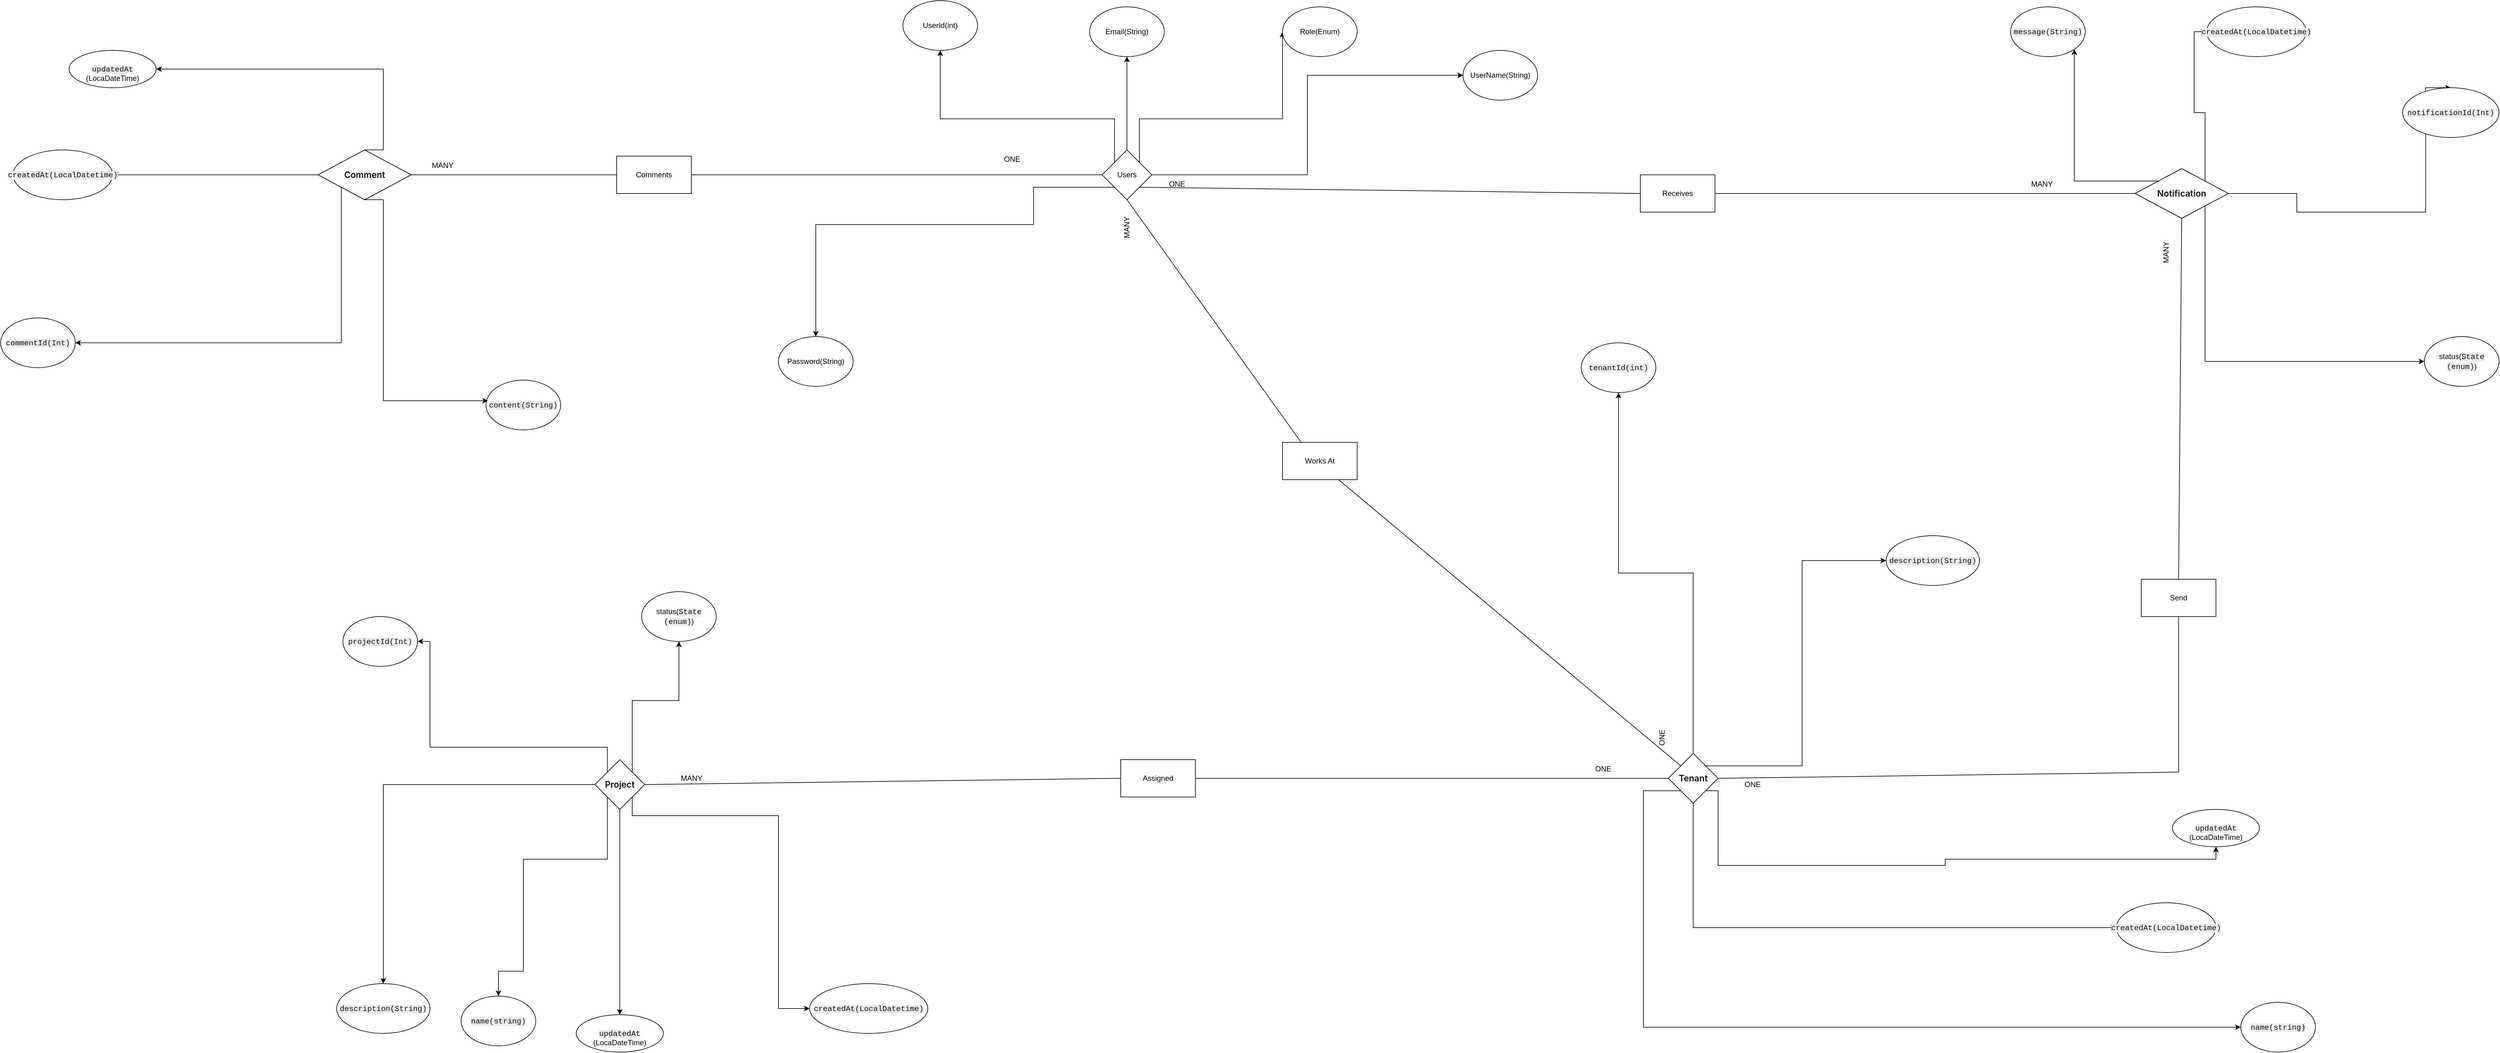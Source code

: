 <mxfile version="24.8.3">
  <diagram name="Page-1" id="Y54eElrCPgQWEGQvDmUl">
    <mxGraphModel dx="7300" dy="3230" grid="1" gridSize="10" guides="1" tooltips="1" connect="1" arrows="1" fold="1" page="1" pageScale="1" pageWidth="850" pageHeight="1100" math="0" shadow="0">
      <root>
        <mxCell id="0" />
        <mxCell id="1" parent="0" />
        <mxCell id="47emfWNJjAUyKKDuT6b--5" value="UserId(int)" style="ellipse;whiteSpace=wrap;html=1;" parent="1" vertex="1">
          <mxGeometry x="30" y="-110" width="120" height="80" as="geometry" />
        </mxCell>
        <mxCell id="47emfWNJjAUyKKDuT6b--7" value="UserName(String)" style="ellipse;whiteSpace=wrap;html=1;" parent="1" vertex="1">
          <mxGeometry x="930" y="-30" width="120" height="80" as="geometry" />
        </mxCell>
        <mxCell id="47emfWNJjAUyKKDuT6b--8" value="Email(String)" style="ellipse;whiteSpace=wrap;html=1;" parent="1" vertex="1">
          <mxGeometry x="330" y="-100" width="120" height="80" as="geometry" />
        </mxCell>
        <mxCell id="47emfWNJjAUyKKDuT6b--15" style="edgeStyle=orthogonalEdgeStyle;rounded=0;orthogonalLoop=1;jettySize=auto;html=1;exitX=0.5;exitY=0;exitDx=0;exitDy=0;" parent="1" source="47emfWNJjAUyKKDuT6b--12" target="47emfWNJjAUyKKDuT6b--13" edge="1">
          <mxGeometry relative="1" as="geometry">
            <mxPoint x="1350" y="780" as="sourcePoint" />
          </mxGeometry>
        </mxCell>
        <mxCell id="47emfWNJjAUyKKDuT6b--18" style="edgeStyle=orthogonalEdgeStyle;rounded=0;orthogonalLoop=1;jettySize=auto;html=1;exitX=1;exitY=0;exitDx=0;exitDy=0;entryX=0;entryY=0.5;entryDx=0;entryDy=0;" parent="1" source="47emfWNJjAUyKKDuT6b--12" target="47emfWNJjAUyKKDuT6b--17" edge="1">
          <mxGeometry relative="1" as="geometry" />
        </mxCell>
        <mxCell id="47emfWNJjAUyKKDuT6b--128" style="edgeStyle=orthogonalEdgeStyle;rounded=0;orthogonalLoop=1;jettySize=auto;html=1;exitX=0;exitY=1;exitDx=0;exitDy=0;entryX=0;entryY=0.5;entryDx=0;entryDy=0;" parent="1" source="47emfWNJjAUyKKDuT6b--12" target="47emfWNJjAUyKKDuT6b--14" edge="1">
          <mxGeometry relative="1" as="geometry">
            <Array as="points">
              <mxPoint x="1220" y="1160" />
              <mxPoint x="1220" y="1540" />
              <mxPoint x="2160" y="1540" />
            </Array>
          </mxGeometry>
        </mxCell>
        <mxCell id="47emfWNJjAUyKKDuT6b--129" style="edgeStyle=orthogonalEdgeStyle;rounded=0;orthogonalLoop=1;jettySize=auto;html=1;exitX=0.5;exitY=1;exitDx=0;exitDy=0;entryX=0;entryY=0.5;entryDx=0;entryDy=0;" parent="1" source="47emfWNJjAUyKKDuT6b--12" target="47emfWNJjAUyKKDuT6b--21" edge="1">
          <mxGeometry relative="1" as="geometry" />
        </mxCell>
        <mxCell id="47emfWNJjAUyKKDuT6b--130" style="edgeStyle=orthogonalEdgeStyle;rounded=0;orthogonalLoop=1;jettySize=auto;html=1;exitX=1;exitY=1;exitDx=0;exitDy=0;entryX=0.5;entryY=1;entryDx=0;entryDy=0;" parent="1" source="47emfWNJjAUyKKDuT6b--12" target="47emfWNJjAUyKKDuT6b--25" edge="1">
          <mxGeometry relative="1" as="geometry">
            <Array as="points">
              <mxPoint x="1340" y="1160" />
              <mxPoint x="1340" y="1280" />
              <mxPoint x="1705" y="1280" />
              <mxPoint x="1705" y="1270" />
              <mxPoint x="2140" y="1270" />
            </Array>
          </mxGeometry>
        </mxCell>
        <mxCell id="47emfWNJjAUyKKDuT6b--12" value="&lt;span style=&quot;border: 0px solid rgb(227, 227, 227); box-sizing: border-box; --tw-border-spacing-x: 0; --tw-border-spacing-y: 0; --tw-translate-x: 0; --tw-translate-y: 0; --tw-rotate: 0; --tw-skew-x: 0; --tw-skew-y: 0; --tw-scale-x: 1; --tw-scale-y: 1; --tw-pan-x: ; --tw-pan-y: ; --tw-pinch-zoom: ; --tw-scroll-snap-strictness: proximity; --tw-gradient-from-position: ; --tw-gradient-via-position: ; --tw-gradient-to-position: ; --tw-ordinal: ; --tw-slashed-zero: ; --tw-numeric-figure: ; --tw-numeric-spacing: ; --tw-numeric-fraction: ; --tw-ring-inset: ; --tw-ring-offset-width: 0px; --tw-ring-offset-color: #fff; --tw-ring-color: rgba(69,89,164,.5); --tw-ring-offset-shadow: 0 0 #0000; --tw-ring-shadow: 0 0 #0000; --tw-shadow: 0 0 #0000; --tw-shadow-colored: 0 0 #0000; --tw-blur: ; --tw-brightness: ; --tw-contrast: ; --tw-grayscale: ; --tw-hue-rotate: ; --tw-invert: ; --tw-saturate: ; --tw-sepia: ; --tw-drop-shadow: ; --tw-backdrop-blur: ; --tw-backdrop-brightness: ; --tw-backdrop-contrast: ; --tw-backdrop-grayscale: ; --tw-backdrop-hue-rotate: ; --tw-backdrop-invert: ; --tw-backdrop-opacity: ; --tw-backdrop-saturate: ; --tw-backdrop-sepia: ; --tw-contain-size: ; --tw-contain-layout: ; --tw-contain-paint: ; --tw-contain-style: ; scrollbar-color: var(--gray-200) transparent; font-weight: 600; color: rgb(13, 13, 13); font-family: ui-sans-serif, -apple-system, system-ui, &amp;quot;Segoe UI&amp;quot;, Helvetica, &amp;quot;Apple Color Emoji&amp;quot;, Arial, sans-serif, &amp;quot;Segoe UI Emoji&amp;quot;, &amp;quot;Segoe UI Symbol&amp;quot;; font-size: 14px; text-align: left; background-color: rgb(255, 255, 255);&quot;&gt;Tenant&lt;/span&gt;" style="rhombus;whiteSpace=wrap;html=1;" parent="1" vertex="1">
          <mxGeometry x="1260" y="1100" width="80" height="80" as="geometry" />
        </mxCell>
        <mxCell id="47emfWNJjAUyKKDuT6b--13" value="&lt;span style=&quot;color: rgb(13, 13, 13); font-family: ui-monospace, SFMono-Regular, &amp;quot;SF Mono&amp;quot;, Menlo, Consolas, &amp;quot;Liberation Mono&amp;quot;, monospace; font-size: 12.25px; text-align: left; background-color: rgb(236, 236, 236);&quot;&gt;tenantId(int)&lt;/span&gt;" style="ellipse;whiteSpace=wrap;html=1;" parent="1" vertex="1">
          <mxGeometry x="1120" y="440" width="120" height="80" as="geometry" />
        </mxCell>
        <mxCell id="47emfWNJjAUyKKDuT6b--14" value="&lt;span style=&quot;color: rgb(13, 13, 13); font-family: ui-monospace, SFMono-Regular, &amp;quot;SF Mono&amp;quot;, Menlo, Consolas, &amp;quot;Liberation Mono&amp;quot;, monospace; font-size: 12.25px; text-align: left; background-color: rgb(236, 236, 236);&quot;&gt;name(string)&lt;/span&gt;" style="ellipse;whiteSpace=wrap;html=1;" parent="1" vertex="1">
          <mxGeometry x="2180" y="1500" width="120" height="80" as="geometry" />
        </mxCell>
        <mxCell id="47emfWNJjAUyKKDuT6b--17" value="&lt;span style=&quot;color: rgb(13, 13, 13); font-family: ui-monospace, SFMono-Regular, &amp;quot;SF Mono&amp;quot;, Menlo, Consolas, &amp;quot;Liberation Mono&amp;quot;, monospace; font-size: 12.25px; text-align: left; background-color: rgb(236, 236, 236);&quot;&gt;description(String)&lt;/span&gt;" style="ellipse;whiteSpace=wrap;html=1;" parent="1" vertex="1">
          <mxGeometry x="1610" y="750" width="150" height="80" as="geometry" />
        </mxCell>
        <mxCell id="47emfWNJjAUyKKDuT6b--21" value="&lt;span style=&quot;color: rgb(13, 13, 13); font-family: ui-monospace, SFMono-Regular, &amp;quot;SF Mono&amp;quot;, Menlo, Consolas, &amp;quot;Liberation Mono&amp;quot;, monospace; font-size: 12.25px; text-align: left; background-color: rgb(236, 236, 236);&quot;&gt;createdAt(LocalDatetime)&lt;/span&gt;" style="ellipse;whiteSpace=wrap;html=1;" parent="1" vertex="1">
          <mxGeometry x="1980" y="1340" width="160" height="80" as="geometry" />
        </mxCell>
        <mxCell id="47emfWNJjAUyKKDuT6b--25" value="&lt;br&gt;&lt;span style=&quot;color: rgb(13, 13, 13); font-family: ui-monospace, SFMono-Regular, &amp;quot;SF Mono&amp;quot;, Menlo, Consolas, &amp;quot;Liberation Mono&amp;quot;, monospace; font-size: 12.25px; font-style: normal; font-variant-ligatures: normal; font-variant-caps: normal; font-weight: 500; letter-spacing: normal; orphans: 2; text-align: left; text-indent: 0px; text-transform: none; widows: 2; word-spacing: 0px; -webkit-text-stroke-width: 0px; white-space: normal; background-color: rgb(236, 236, 236); text-decoration-thickness: initial; text-decoration-style: initial; text-decoration-color: initial; display: inline !important; float: none;&quot;&gt;updatedAt&lt;/span&gt;&lt;br&gt;(LocaDateTime)" style="ellipse;whiteSpace=wrap;html=1;" parent="1" vertex="1">
          <mxGeometry x="2070" y="1190" width="140" height="60" as="geometry" />
        </mxCell>
        <mxCell id="47emfWNJjAUyKKDuT6b--43" style="edgeStyle=orthogonalEdgeStyle;rounded=0;orthogonalLoop=1;jettySize=auto;html=1;exitX=1;exitY=1;exitDx=0;exitDy=0;entryX=0;entryY=0.5;entryDx=0;entryDy=0;" parent="1" source="47emfWNJjAUyKKDuT6b--34" target="47emfWNJjAUyKKDuT6b--56" edge="1">
          <mxGeometry relative="1" as="geometry">
            <mxPoint x="560" y="1310" as="targetPoint" />
            <Array as="points">
              <mxPoint x="-405" y="1200" />
              <mxPoint x="-170" y="1200" />
              <mxPoint x="-170" y="1510" />
            </Array>
          </mxGeometry>
        </mxCell>
        <mxCell id="47emfWNJjAUyKKDuT6b--45" style="edgeStyle=orthogonalEdgeStyle;rounded=0;orthogonalLoop=1;jettySize=auto;html=1;exitX=1;exitY=0;exitDx=0;exitDy=0;" parent="1" source="47emfWNJjAUyKKDuT6b--34" target="47emfWNJjAUyKKDuT6b--41" edge="1">
          <mxGeometry relative="1" as="geometry" />
        </mxCell>
        <mxCell id="47emfWNJjAUyKKDuT6b--46" style="edgeStyle=orthogonalEdgeStyle;rounded=0;orthogonalLoop=1;jettySize=auto;html=1;exitX=0;exitY=1;exitDx=0;exitDy=0;entryX=0.5;entryY=0;entryDx=0;entryDy=0;" parent="1" source="47emfWNJjAUyKKDuT6b--34" target="47emfWNJjAUyKKDuT6b--53" edge="1">
          <mxGeometry relative="1" as="geometry">
            <mxPoint x="120.0" y="1150.0" as="targetPoint" />
            <Array as="points">
              <mxPoint x="-445" y="1270" />
              <mxPoint x="-580" y="1270" />
              <mxPoint x="-580" y="1450" />
            </Array>
          </mxGeometry>
        </mxCell>
        <mxCell id="47emfWNJjAUyKKDuT6b--48" style="edgeStyle=orthogonalEdgeStyle;rounded=0;orthogonalLoop=1;jettySize=auto;html=1;exitX=0;exitY=0;exitDx=0;exitDy=0;" parent="1" source="47emfWNJjAUyKKDuT6b--34" target="47emfWNJjAUyKKDuT6b--40" edge="1">
          <mxGeometry relative="1" as="geometry">
            <Array as="points">
              <mxPoint x="-445" y="1090" />
              <mxPoint x="-730" y="1090" />
              <mxPoint x="-730" y="920" />
            </Array>
          </mxGeometry>
        </mxCell>
        <mxCell id="47emfWNJjAUyKKDuT6b--125" style="edgeStyle=orthogonalEdgeStyle;rounded=0;orthogonalLoop=1;jettySize=auto;html=1;exitX=0;exitY=0.5;exitDx=0;exitDy=0;entryX=0.5;entryY=0;entryDx=0;entryDy=0;" parent="1" source="47emfWNJjAUyKKDuT6b--34" target="47emfWNJjAUyKKDuT6b--58" edge="1">
          <mxGeometry relative="1" as="geometry" />
        </mxCell>
        <mxCell id="47emfWNJjAUyKKDuT6b--34" value="&lt;span style=&quot;border: 0px solid rgb(227, 227, 227); box-sizing: border-box; --tw-border-spacing-x: 0; --tw-border-spacing-y: 0; --tw-translate-x: 0; --tw-translate-y: 0; --tw-rotate: 0; --tw-skew-x: 0; --tw-skew-y: 0; --tw-scale-x: 1; --tw-scale-y: 1; --tw-pan-x: ; --tw-pan-y: ; --tw-pinch-zoom: ; --tw-scroll-snap-strictness: proximity; --tw-gradient-from-position: ; --tw-gradient-via-position: ; --tw-gradient-to-position: ; --tw-ordinal: ; --tw-slashed-zero: ; --tw-numeric-figure: ; --tw-numeric-spacing: ; --tw-numeric-fraction: ; --tw-ring-inset: ; --tw-ring-offset-width: 0px; --tw-ring-offset-color: #fff; --tw-ring-color: rgba(69,89,164,.5); --tw-ring-offset-shadow: 0 0 #0000; --tw-ring-shadow: 0 0 #0000; --tw-shadow: 0 0 #0000; --tw-shadow-colored: 0 0 #0000; --tw-blur: ; --tw-brightness: ; --tw-contrast: ; --tw-grayscale: ; --tw-hue-rotate: ; --tw-invert: ; --tw-saturate: ; --tw-sepia: ; --tw-drop-shadow: ; --tw-backdrop-blur: ; --tw-backdrop-brightness: ; --tw-backdrop-contrast: ; --tw-backdrop-grayscale: ; --tw-backdrop-hue-rotate: ; --tw-backdrop-invert: ; --tw-backdrop-opacity: ; --tw-backdrop-saturate: ; --tw-backdrop-sepia: ; --tw-contain-size: ; --tw-contain-layout: ; --tw-contain-paint: ; --tw-contain-style: ; scrollbar-color: var(--main-surface-tertiary) transparent; font-weight: 600; color: rgb(13, 13, 13); font-family: ui-sans-serif, -apple-system, system-ui, &amp;quot;Segoe UI&amp;quot;, Helvetica, &amp;quot;Apple Color Emoji&amp;quot;, Arial, sans-serif, &amp;quot;Segoe UI Emoji&amp;quot;, &amp;quot;Segoe UI Symbol&amp;quot;; font-size: 14px; text-align: left; background-color: rgb(255, 255, 255);&quot;&gt;Project&lt;/span&gt;" style="rhombus;whiteSpace=wrap;html=1;" parent="1" vertex="1">
          <mxGeometry x="-465" y="1110" width="80" height="80" as="geometry" />
        </mxCell>
        <mxCell id="47emfWNJjAUyKKDuT6b--40" value="&lt;span style=&quot;color: rgb(13, 13, 13); font-family: ui-monospace, SFMono-Regular, &amp;quot;SF Mono&amp;quot;, Menlo, Consolas, &amp;quot;Liberation Mono&amp;quot;, monospace; font-size: 12.25px; text-align: left; background-color: rgb(236, 236, 236);&quot;&gt;projectId(Int)&lt;/span&gt;" style="ellipse;whiteSpace=wrap;html=1;" parent="1" vertex="1">
          <mxGeometry x="-870" y="880" width="120" height="80" as="geometry" />
        </mxCell>
        <mxCell id="47emfWNJjAUyKKDuT6b--42" style="edgeStyle=orthogonalEdgeStyle;rounded=0;orthogonalLoop=1;jettySize=auto;html=1;exitX=0.5;exitY=1;exitDx=0;exitDy=0;entryX=0.5;entryY=0;entryDx=0;entryDy=0;" parent="1" source="47emfWNJjAUyKKDuT6b--34" target="47emfWNJjAUyKKDuT6b--55" edge="1">
          <mxGeometry relative="1" as="geometry">
            <mxPoint x="301.2" y="1259.12" as="targetPoint" />
          </mxGeometry>
        </mxCell>
        <mxCell id="47emfWNJjAUyKKDuT6b--41" value="status(&lt;span style=&quot;color: rgb(13, 13, 13); font-family: ui-monospace, SFMono-Regular, &amp;quot;SF Mono&amp;quot;, Menlo, Consolas, &amp;quot;Liberation Mono&amp;quot;, monospace; font-size: 12.25px; text-align: left; background-color: rgb(236, 236, 236);&quot;&gt;State (enum)&lt;/span&gt;)" style="ellipse;whiteSpace=wrap;html=1;" parent="1" vertex="1">
          <mxGeometry x="-390" y="840" width="120" height="80" as="geometry" />
        </mxCell>
        <mxCell id="47emfWNJjAUyKKDuT6b--53" value="&lt;span style=&quot;color: rgb(13, 13, 13); font-family: ui-monospace, SFMono-Regular, &amp;quot;SF Mono&amp;quot;, Menlo, Consolas, &amp;quot;Liberation Mono&amp;quot;, monospace; font-size: 12.25px; text-align: left; background-color: rgb(236, 236, 236);&quot;&gt;name(string)&lt;/span&gt;" style="ellipse;whiteSpace=wrap;html=1;" parent="1" vertex="1">
          <mxGeometry x="-680" y="1490" width="120" height="80" as="geometry" />
        </mxCell>
        <mxCell id="47emfWNJjAUyKKDuT6b--55" value="&lt;br&gt;&lt;span style=&quot;color: rgb(13, 13, 13); font-family: ui-monospace, SFMono-Regular, &amp;quot;SF Mono&amp;quot;, Menlo, Consolas, &amp;quot;Liberation Mono&amp;quot;, monospace; font-size: 12.25px; font-style: normal; font-variant-ligatures: normal; font-variant-caps: normal; font-weight: 500; letter-spacing: normal; orphans: 2; text-align: left; text-indent: 0px; text-transform: none; widows: 2; word-spacing: 0px; -webkit-text-stroke-width: 0px; white-space: normal; background-color: rgb(236, 236, 236); text-decoration-thickness: initial; text-decoration-style: initial; text-decoration-color: initial; display: inline !important; float: none;&quot;&gt;updatedAt&lt;/span&gt;&lt;br&gt;(LocaDateTime)" style="ellipse;whiteSpace=wrap;html=1;" parent="1" vertex="1">
          <mxGeometry x="-495" y="1520" width="140" height="60" as="geometry" />
        </mxCell>
        <mxCell id="47emfWNJjAUyKKDuT6b--56" value="&lt;span style=&quot;color: rgb(13, 13, 13); font-family: ui-monospace, SFMono-Regular, &amp;quot;SF Mono&amp;quot;, Menlo, Consolas, &amp;quot;Liberation Mono&amp;quot;, monospace; font-size: 12.25px; text-align: left; background-color: rgb(236, 236, 236);&quot;&gt;createdAt(LocalDatetime)&lt;/span&gt;" style="ellipse;whiteSpace=wrap;html=1;" parent="1" vertex="1">
          <mxGeometry x="-120" y="1470" width="190" height="80" as="geometry" />
        </mxCell>
        <mxCell id="47emfWNJjAUyKKDuT6b--58" value="&lt;span style=&quot;color: rgb(13, 13, 13); font-family: ui-monospace, SFMono-Regular, &amp;quot;SF Mono&amp;quot;, Menlo, Consolas, &amp;quot;Liberation Mono&amp;quot;, monospace; font-size: 12.25px; text-align: left; background-color: rgb(236, 236, 236);&quot;&gt;description(String)&lt;/span&gt;" style="ellipse;whiteSpace=wrap;html=1;" parent="1" vertex="1">
          <mxGeometry x="-880" y="1470" width="150" height="80" as="geometry" />
        </mxCell>
        <mxCell id="47emfWNJjAUyKKDuT6b--64" style="edgeStyle=orthogonalEdgeStyle;rounded=0;orthogonalLoop=1;jettySize=auto;html=1;exitX=1;exitY=0.5;exitDx=0;exitDy=0;entryX=0.5;entryY=0;entryDx=0;entryDy=0;" parent="1" source="47emfWNJjAUyKKDuT6b--60" target="47emfWNJjAUyKKDuT6b--61" edge="1">
          <mxGeometry relative="1" as="geometry">
            <Array as="points">
              <mxPoint x="2270" y="200" />
              <mxPoint x="2270" y="230" />
              <mxPoint x="2477" y="230" />
              <mxPoint x="2477" y="30" />
            </Array>
          </mxGeometry>
        </mxCell>
        <mxCell id="47emfWNJjAUyKKDuT6b--121" style="edgeStyle=orthogonalEdgeStyle;rounded=0;orthogonalLoop=1;jettySize=auto;html=1;exitX=1;exitY=0;exitDx=0;exitDy=0;entryX=0;entryY=0.5;entryDx=0;entryDy=0;" parent="1" source="47emfWNJjAUyKKDuT6b--60" target="47emfWNJjAUyKKDuT6b--65" edge="1">
          <mxGeometry relative="1" as="geometry" />
        </mxCell>
        <mxCell id="47emfWNJjAUyKKDuT6b--122" style="edgeStyle=orthogonalEdgeStyle;rounded=0;orthogonalLoop=1;jettySize=auto;html=1;exitX=1;exitY=1;exitDx=0;exitDy=0;entryX=0;entryY=0.5;entryDx=0;entryDy=0;" parent="1" source="47emfWNJjAUyKKDuT6b--60" target="47emfWNJjAUyKKDuT6b--67" edge="1">
          <mxGeometry relative="1" as="geometry">
            <Array as="points">
              <mxPoint x="2123" y="470" />
            </Array>
          </mxGeometry>
        </mxCell>
        <mxCell id="47emfWNJjAUyKKDuT6b--123" style="edgeStyle=orthogonalEdgeStyle;rounded=0;orthogonalLoop=1;jettySize=auto;html=1;exitX=0;exitY=0;exitDx=0;exitDy=0;entryX=1;entryY=1;entryDx=0;entryDy=0;" parent="1" source="47emfWNJjAUyKKDuT6b--60" target="47emfWNJjAUyKKDuT6b--69" edge="1">
          <mxGeometry relative="1" as="geometry" />
        </mxCell>
        <mxCell id="47emfWNJjAUyKKDuT6b--60" value="&lt;span style=&quot;border: 0px solid rgb(227, 227, 227); box-sizing: border-box; --tw-border-spacing-x: 0; --tw-border-spacing-y: 0; --tw-translate-x: 0; --tw-translate-y: 0; --tw-rotate: 0; --tw-skew-x: 0; --tw-skew-y: 0; --tw-scale-x: 1; --tw-scale-y: 1; --tw-pan-x: ; --tw-pan-y: ; --tw-pinch-zoom: ; --tw-scroll-snap-strictness: proximity; --tw-gradient-from-position: ; --tw-gradient-via-position: ; --tw-gradient-to-position: ; --tw-ordinal: ; --tw-slashed-zero: ; --tw-numeric-figure: ; --tw-numeric-spacing: ; --tw-numeric-fraction: ; --tw-ring-inset: ; --tw-ring-offset-width: 0px; --tw-ring-offset-color: #fff; --tw-ring-color: rgba(69,89,164,.5); --tw-ring-offset-shadow: 0 0 #0000; --tw-ring-shadow: 0 0 #0000; --tw-shadow: 0 0 #0000; --tw-shadow-colored: 0 0 #0000; --tw-blur: ; --tw-brightness: ; --tw-contrast: ; --tw-grayscale: ; --tw-hue-rotate: ; --tw-invert: ; --tw-saturate: ; --tw-sepia: ; --tw-drop-shadow: ; --tw-backdrop-blur: ; --tw-backdrop-brightness: ; --tw-backdrop-contrast: ; --tw-backdrop-grayscale: ; --tw-backdrop-hue-rotate: ; --tw-backdrop-invert: ; --tw-backdrop-opacity: ; --tw-backdrop-saturate: ; --tw-backdrop-sepia: ; --tw-contain-size: ; --tw-contain-layout: ; --tw-contain-paint: ; --tw-contain-style: ; scrollbar-color: var(--gray-200) transparent; font-weight: 600; color: rgb(13, 13, 13); font-family: ui-sans-serif, -apple-system, system-ui, &amp;quot;Segoe UI&amp;quot;, Helvetica, &amp;quot;Apple Color Emoji&amp;quot;, Arial, sans-serif, &amp;quot;Segoe UI Emoji&amp;quot;, &amp;quot;Segoe UI Symbol&amp;quot;; font-size: 14px; text-align: left; background-color: rgb(255, 255, 255);&quot;&gt;Notification&lt;/span&gt;" style="rhombus;whiteSpace=wrap;html=1;" parent="1" vertex="1">
          <mxGeometry x="2010" y="160" width="150" height="80" as="geometry" />
        </mxCell>
        <mxCell id="47emfWNJjAUyKKDuT6b--61" value="&lt;span style=&quot;color: rgb(13, 13, 13); font-family: ui-monospace, SFMono-Regular, &amp;quot;SF Mono&amp;quot;, Menlo, Consolas, &amp;quot;Liberation Mono&amp;quot;, monospace; font-size: 12.25px; text-align: left; background-color: rgb(236, 236, 236);&quot;&gt;notificationId(Int)&lt;/span&gt;" style="ellipse;whiteSpace=wrap;html=1;" parent="1" vertex="1">
          <mxGeometry x="2440" y="30" width="155" height="80" as="geometry" />
        </mxCell>
        <mxCell id="47emfWNJjAUyKKDuT6b--65" value="&lt;span style=&quot;color: rgb(13, 13, 13); font-family: ui-monospace, SFMono-Regular, &amp;quot;SF Mono&amp;quot;, Menlo, Consolas, &amp;quot;Liberation Mono&amp;quot;, monospace; font-size: 12.25px; text-align: left; background-color: rgb(236, 236, 236);&quot;&gt;createdAt(LocalDatetime)&lt;/span&gt;" style="ellipse;whiteSpace=wrap;html=1;" parent="1" vertex="1">
          <mxGeometry x="2125" y="-100" width="160" height="80" as="geometry" />
        </mxCell>
        <mxCell id="47emfWNJjAUyKKDuT6b--67" value="status(&lt;span style=&quot;color: rgb(13, 13, 13); font-family: ui-monospace, SFMono-Regular, &amp;quot;SF Mono&amp;quot;, Menlo, Consolas, &amp;quot;Liberation Mono&amp;quot;, monospace; font-size: 12.25px; text-align: left; background-color: rgb(236, 236, 236);&quot;&gt;State (enum)&lt;/span&gt;)" style="ellipse;whiteSpace=wrap;html=1;" parent="1" vertex="1">
          <mxGeometry x="2475" y="430" width="120" height="80" as="geometry" />
        </mxCell>
        <mxCell id="47emfWNJjAUyKKDuT6b--69" value="&lt;span style=&quot;color: rgb(13, 13, 13); font-family: ui-monospace, SFMono-Regular, &amp;quot;SF Mono&amp;quot;, Menlo, Consolas, &amp;quot;Liberation Mono&amp;quot;, monospace; font-size: 12.25px; text-align: left; background-color: rgb(236, 236, 236);&quot;&gt;message(String)&lt;/span&gt;" style="ellipse;whiteSpace=wrap;html=1;" parent="1" vertex="1">
          <mxGeometry x="1810" y="-100" width="120" height="80" as="geometry" />
        </mxCell>
        <mxCell id="47emfWNJjAUyKKDuT6b--82" style="edgeStyle=orthogonalEdgeStyle;rounded=0;orthogonalLoop=1;jettySize=auto;html=1;exitX=0.5;exitY=0;exitDx=0;exitDy=0;entryX=1;entryY=0.5;entryDx=0;entryDy=0;" parent="1" source="47emfWNJjAUyKKDuT6b--71" target="47emfWNJjAUyKKDuT6b--74" edge="1">
          <mxGeometry relative="1" as="geometry">
            <Array as="points">
              <mxPoint x="-805" />
            </Array>
          </mxGeometry>
        </mxCell>
        <mxCell id="47emfWNJjAUyKKDuT6b--117" style="edgeStyle=orthogonalEdgeStyle;rounded=0;orthogonalLoop=1;jettySize=auto;html=1;exitX=0;exitY=0.5;exitDx=0;exitDy=0;entryX=1;entryY=0.5;entryDx=0;entryDy=0;" parent="1" source="47emfWNJjAUyKKDuT6b--71" target="47emfWNJjAUyKKDuT6b--72" edge="1">
          <mxGeometry relative="1" as="geometry" />
        </mxCell>
        <mxCell id="47emfWNJjAUyKKDuT6b--133" style="edgeStyle=orthogonalEdgeStyle;rounded=0;orthogonalLoop=1;jettySize=auto;html=1;exitX=0;exitY=1;exitDx=0;exitDy=0;entryX=1;entryY=0.5;entryDx=0;entryDy=0;" parent="1" source="47emfWNJjAUyKKDuT6b--71" target="47emfWNJjAUyKKDuT6b--76" edge="1">
          <mxGeometry relative="1" as="geometry">
            <Array as="points">
              <mxPoint x="-872" y="440" />
            </Array>
          </mxGeometry>
        </mxCell>
        <mxCell id="47emfWNJjAUyKKDuT6b--71" value="&lt;span style=&quot;border: 0px solid rgb(227, 227, 227); box-sizing: border-box; --tw-border-spacing-x: 0; --tw-border-spacing-y: 0; --tw-translate-x: 0; --tw-translate-y: 0; --tw-rotate: 0; --tw-skew-x: 0; --tw-skew-y: 0; --tw-scale-x: 1; --tw-scale-y: 1; --tw-pan-x: ; --tw-pan-y: ; --tw-pinch-zoom: ; --tw-scroll-snap-strictness: proximity; --tw-gradient-from-position: ; --tw-gradient-via-position: ; --tw-gradient-to-position: ; --tw-ordinal: ; --tw-slashed-zero: ; --tw-numeric-figure: ; --tw-numeric-spacing: ; --tw-numeric-fraction: ; --tw-ring-inset: ; --tw-ring-offset-width: 0px; --tw-ring-offset-color: #fff; --tw-ring-color: rgba(69,89,164,.5); --tw-ring-offset-shadow: 0 0 #0000; --tw-ring-shadow: 0 0 #0000; --tw-shadow: 0 0 #0000; --tw-shadow-colored: 0 0 #0000; --tw-blur: ; --tw-brightness: ; --tw-contrast: ; --tw-grayscale: ; --tw-hue-rotate: ; --tw-invert: ; --tw-saturate: ; --tw-sepia: ; --tw-drop-shadow: ; --tw-backdrop-blur: ; --tw-backdrop-brightness: ; --tw-backdrop-contrast: ; --tw-backdrop-grayscale: ; --tw-backdrop-hue-rotate: ; --tw-backdrop-invert: ; --tw-backdrop-opacity: ; --tw-backdrop-saturate: ; --tw-backdrop-sepia: ; --tw-contain-size: ; --tw-contain-layout: ; --tw-contain-paint: ; --tw-contain-style: ; scrollbar-color: var(--gray-200) transparent; font-weight: 600; color: rgb(13, 13, 13); font-family: ui-sans-serif, -apple-system, system-ui, &amp;quot;Segoe UI&amp;quot;, Helvetica, &amp;quot;Apple Color Emoji&amp;quot;, Arial, sans-serif, &amp;quot;Segoe UI Emoji&amp;quot;, &amp;quot;Segoe UI Symbol&amp;quot;; font-size: 14px; text-align: left; background-color: rgb(255, 255, 255);&quot;&gt;Comment&lt;/span&gt;" style="rhombus;whiteSpace=wrap;html=1;" parent="1" vertex="1">
          <mxGeometry x="-910" y="130" width="150" height="80" as="geometry" />
        </mxCell>
        <mxCell id="47emfWNJjAUyKKDuT6b--72" value="&lt;span style=&quot;color: rgb(13, 13, 13); font-family: ui-monospace, SFMono-Regular, &amp;quot;SF Mono&amp;quot;, Menlo, Consolas, &amp;quot;Liberation Mono&amp;quot;, monospace; font-size: 12.25px; text-align: left; background-color: rgb(236, 236, 236);&quot;&gt;createdAt(LocalDatetime)&lt;/span&gt;" style="ellipse;whiteSpace=wrap;html=1;" parent="1" vertex="1">
          <mxGeometry x="-1400" y="130" width="160" height="80" as="geometry" />
        </mxCell>
        <mxCell id="47emfWNJjAUyKKDuT6b--74" value="&lt;br&gt;&lt;span style=&quot;color: rgb(13, 13, 13); font-family: ui-monospace, SFMono-Regular, &amp;quot;SF Mono&amp;quot;, Menlo, Consolas, &amp;quot;Liberation Mono&amp;quot;, monospace; font-size: 12.25px; font-style: normal; font-variant-ligatures: normal; font-variant-caps: normal; font-weight: 500; letter-spacing: normal; orphans: 2; text-align: left; text-indent: 0px; text-transform: none; widows: 2; word-spacing: 0px; -webkit-text-stroke-width: 0px; white-space: normal; background-color: rgb(236, 236, 236); text-decoration-thickness: initial; text-decoration-style: initial; text-decoration-color: initial; display: inline !important; float: none;&quot;&gt;updatedAt&lt;/span&gt;&lt;br&gt;(LocaDateTime)" style="ellipse;whiteSpace=wrap;html=1;" parent="1" vertex="1">
          <mxGeometry x="-1310" y="-30" width="140" height="60" as="geometry" />
        </mxCell>
        <mxCell id="47emfWNJjAUyKKDuT6b--75" value="&lt;span style=&quot;color: rgb(13, 13, 13); font-family: ui-monospace, SFMono-Regular, &amp;quot;SF Mono&amp;quot;, Menlo, Consolas, &amp;quot;Liberation Mono&amp;quot;, monospace; font-size: 12.25px; text-align: left; background-color: rgb(236, 236, 236);&quot;&gt;content(String)&lt;/span&gt;" style="ellipse;whiteSpace=wrap;html=1;" parent="1" vertex="1">
          <mxGeometry x="-640" y="500" width="120" height="80" as="geometry" />
        </mxCell>
        <mxCell id="47emfWNJjAUyKKDuT6b--76" value="&lt;span style=&quot;color: rgb(13, 13, 13); font-family: ui-monospace, SFMono-Regular, &amp;quot;SF Mono&amp;quot;, Menlo, Consolas, &amp;quot;Liberation Mono&amp;quot;, monospace; font-size: 12.25px; text-align: left; background-color: rgb(236, 236, 236);&quot;&gt;commentId(Int)&lt;/span&gt;" style="ellipse;whiteSpace=wrap;html=1;" parent="1" vertex="1">
          <mxGeometry x="-1420" y="400" width="120" height="80" as="geometry" />
        </mxCell>
        <mxCell id="47emfWNJjAUyKKDuT6b--83" style="edgeStyle=orthogonalEdgeStyle;rounded=0;orthogonalLoop=1;jettySize=auto;html=1;exitX=0.5;exitY=0;exitDx=0;exitDy=0;entryX=0.5;entryY=1;entryDx=0;entryDy=0;" parent="1" source="47emfWNJjAUyKKDuT6b--89" target="47emfWNJjAUyKKDuT6b--8" edge="1">
          <mxGeometry relative="1" as="geometry">
            <mxPoint x="550" y="80" as="targetPoint" />
          </mxGeometry>
        </mxCell>
        <mxCell id="47emfWNJjAUyKKDuT6b--85" style="edgeStyle=orthogonalEdgeStyle;rounded=0;orthogonalLoop=1;jettySize=auto;html=1;exitX=0;exitY=0;exitDx=0;exitDy=0;" parent="1" source="47emfWNJjAUyKKDuT6b--89" target="47emfWNJjAUyKKDuT6b--5" edge="1">
          <mxGeometry relative="1" as="geometry">
            <mxPoint x="140" y="190" as="targetPoint" />
            <mxPoint x="310" y="120" as="sourcePoint" />
            <Array as="points">
              <mxPoint x="370" y="80" />
              <mxPoint x="90" y="80" />
            </Array>
          </mxGeometry>
        </mxCell>
        <mxCell id="47emfWNJjAUyKKDuT6b--86" style="edgeStyle=orthogonalEdgeStyle;rounded=0;orthogonalLoop=1;jettySize=auto;html=1;exitX=0;exitY=1;exitDx=0;exitDy=0;entryX=0.5;entryY=0;entryDx=0;entryDy=0;" parent="1" source="47emfWNJjAUyKKDuT6b--89" target="47emfWNJjAUyKKDuT6b--91" edge="1">
          <mxGeometry relative="1" as="geometry">
            <Array as="points">
              <mxPoint x="240" y="190" />
              <mxPoint x="240" y="250" />
              <mxPoint x="-110" y="250" />
            </Array>
          </mxGeometry>
        </mxCell>
        <mxCell id="47emfWNJjAUyKKDuT6b--87" style="edgeStyle=orthogonalEdgeStyle;rounded=0;orthogonalLoop=1;jettySize=auto;html=1;exitX=1;exitY=0;exitDx=0;exitDy=0;entryX=0;entryY=0.5;entryDx=0;entryDy=0;" parent="1" source="47emfWNJjAUyKKDuT6b--89" target="47emfWNJjAUyKKDuT6b--92" edge="1">
          <mxGeometry relative="1" as="geometry">
            <Array as="points">
              <mxPoint x="410" y="80" />
              <mxPoint x="640" y="80" />
            </Array>
          </mxGeometry>
        </mxCell>
        <mxCell id="47emfWNJjAUyKKDuT6b--88" style="edgeStyle=orthogonalEdgeStyle;rounded=0;orthogonalLoop=1;jettySize=auto;html=1;exitX=1;exitY=0.5;exitDx=0;exitDy=0;entryX=0;entryY=0.5;entryDx=0;entryDy=0;" parent="1" source="47emfWNJjAUyKKDuT6b--89" target="47emfWNJjAUyKKDuT6b--7" edge="1">
          <mxGeometry relative="1" as="geometry">
            <mxPoint x="680" y="170" as="targetPoint" />
          </mxGeometry>
        </mxCell>
        <mxCell id="47emfWNJjAUyKKDuT6b--89" value="Users" style="rhombus;whiteSpace=wrap;html=1;" parent="1" vertex="1">
          <mxGeometry x="350" y="130" width="80" height="80" as="geometry" />
        </mxCell>
        <mxCell id="47emfWNJjAUyKKDuT6b--91" value="Password(String)" style="ellipse;whiteSpace=wrap;html=1;" parent="1" vertex="1">
          <mxGeometry x="-170" y="430" width="120" height="80" as="geometry" />
        </mxCell>
        <object label="Role(Enum)" id="47emfWNJjAUyKKDuT6b--92">
          <mxCell style="ellipse;whiteSpace=wrap;html=1;" parent="1" vertex="1">
            <mxGeometry x="640" y="-100" width="120" height="80" as="geometry" />
          </mxCell>
        </object>
        <mxCell id="47emfWNJjAUyKKDuT6b--100" value="" style="endArrow=none;html=1;rounded=0;exitX=0;exitY=0;exitDx=0;exitDy=0;entryX=0.75;entryY=1;entryDx=0;entryDy=0;" parent="1" source="47emfWNJjAUyKKDuT6b--12" target="47emfWNJjAUyKKDuT6b--106" edge="1">
          <mxGeometry width="50" height="50" relative="1" as="geometry">
            <mxPoint x="490" y="380" as="sourcePoint" />
            <mxPoint x="380" y="370" as="targetPoint" />
          </mxGeometry>
        </mxCell>
        <mxCell id="47emfWNJjAUyKKDuT6b--102" value="" style="endArrow=none;html=1;rounded=0;entryX=0.5;entryY=1;entryDx=0;entryDy=0;exitX=0.25;exitY=0;exitDx=0;exitDy=0;" parent="1" source="47emfWNJjAUyKKDuT6b--106" target="47emfWNJjAUyKKDuT6b--89" edge="1">
          <mxGeometry width="50" height="50" relative="1" as="geometry">
            <mxPoint x="375" y="310" as="sourcePoint" />
            <mxPoint x="425" y="260" as="targetPoint" />
          </mxGeometry>
        </mxCell>
        <mxCell id="47emfWNJjAUyKKDuT6b--105" value="" style="endArrow=none;html=1;rounded=0;exitX=1;exitY=0.5;exitDx=0;exitDy=0;entryX=0;entryY=0.5;entryDx=0;entryDy=0;" parent="1" source="47emfWNJjAUyKKDuT6b--71" target="47emfWNJjAUyKKDuT6b--107" edge="1">
          <mxGeometry width="50" height="50" relative="1" as="geometry">
            <mxPoint x="55" y="2350" as="sourcePoint" />
            <mxPoint x="-360" y="481.667" as="targetPoint" />
            <Array as="points" />
          </mxGeometry>
        </mxCell>
        <mxCell id="47emfWNJjAUyKKDuT6b--106" value="Works At" style="rounded=0;whiteSpace=wrap;html=1;" parent="1" vertex="1">
          <mxGeometry x="640" y="600" width="120" height="60" as="geometry" />
        </mxCell>
        <mxCell id="47emfWNJjAUyKKDuT6b--107" value="Comments" style="rounded=0;whiteSpace=wrap;html=1;" parent="1" vertex="1">
          <mxGeometry x="-430" y="140" width="120" height="60" as="geometry" />
        </mxCell>
        <mxCell id="47emfWNJjAUyKKDuT6b--108" value="" style="endArrow=none;html=1;rounded=0;exitX=1;exitY=0.5;exitDx=0;exitDy=0;entryX=0;entryY=0.5;entryDx=0;entryDy=0;" parent="1" source="47emfWNJjAUyKKDuT6b--107" target="47emfWNJjAUyKKDuT6b--89" edge="1">
          <mxGeometry width="50" height="50" relative="1" as="geometry">
            <mxPoint x="-355" y="420" as="sourcePoint" />
            <mxPoint x="345" y="175.0" as="targetPoint" />
            <Array as="points">
              <mxPoint x="40" y="170" />
            </Array>
          </mxGeometry>
        </mxCell>
        <mxCell id="47emfWNJjAUyKKDuT6b--110" value="Receives" style="rounded=0;whiteSpace=wrap;html=1;" parent="1" vertex="1">
          <mxGeometry x="1215" y="170" width="120" height="60" as="geometry" />
        </mxCell>
        <mxCell id="47emfWNJjAUyKKDuT6b--111" value="" style="endArrow=none;html=1;rounded=0;exitX=1;exitY=1;exitDx=0;exitDy=0;entryX=0;entryY=0.5;entryDx=0;entryDy=0;" parent="1" source="47emfWNJjAUyKKDuT6b--89" target="47emfWNJjAUyKKDuT6b--110" edge="1">
          <mxGeometry width="50" height="50" relative="1" as="geometry">
            <mxPoint x="670" y="450" as="sourcePoint" />
            <mxPoint x="920" y="330" as="targetPoint" />
            <Array as="points" />
          </mxGeometry>
        </mxCell>
        <mxCell id="47emfWNJjAUyKKDuT6b--112" value="" style="endArrow=none;html=1;rounded=0;entryX=0;entryY=0.5;entryDx=0;entryDy=0;exitX=1;exitY=0.5;exitDx=0;exitDy=0;" parent="1" source="47emfWNJjAUyKKDuT6b--113" target="47emfWNJjAUyKKDuT6b--12" edge="1">
          <mxGeometry width="50" height="50" relative="1" as="geometry">
            <mxPoint x="20" y="870" as="sourcePoint" />
            <mxPoint x="390" y="790" as="targetPoint" />
            <Array as="points" />
          </mxGeometry>
        </mxCell>
        <mxCell id="47emfWNJjAUyKKDuT6b--113" value="Assigned" style="rounded=0;whiteSpace=wrap;html=1;" parent="1" vertex="1">
          <mxGeometry x="380" y="1110" width="120" height="60" as="geometry" />
        </mxCell>
        <mxCell id="47emfWNJjAUyKKDuT6b--114" value="" style="endArrow=none;html=1;rounded=0;exitX=1;exitY=0.5;exitDx=0;exitDy=0;entryX=0;entryY=0.5;entryDx=0;entryDy=0;" parent="1" source="47emfWNJjAUyKKDuT6b--34" target="47emfWNJjAUyKKDuT6b--113" edge="1">
          <mxGeometry width="50" height="50" relative="1" as="geometry">
            <mxPoint x="340" y="840" as="sourcePoint" />
            <mxPoint x="390" y="790" as="targetPoint" />
            <Array as="points" />
          </mxGeometry>
        </mxCell>
        <mxCell id="47emfWNJjAUyKKDuT6b--118" style="edgeStyle=orthogonalEdgeStyle;rounded=0;orthogonalLoop=1;jettySize=auto;html=1;exitX=0.5;exitY=1;exitDx=0;exitDy=0;entryX=0.026;entryY=0.414;entryDx=0;entryDy=0;entryPerimeter=0;" parent="1" source="47emfWNJjAUyKKDuT6b--71" target="47emfWNJjAUyKKDuT6b--75" edge="1">
          <mxGeometry relative="1" as="geometry">
            <Array as="points">
              <mxPoint x="-805" y="533" />
            </Array>
          </mxGeometry>
        </mxCell>
        <mxCell id="47emfWNJjAUyKKDuT6b--120" value="" style="endArrow=none;html=1;rounded=0;entryX=0;entryY=0.5;entryDx=0;entryDy=0;exitX=1;exitY=0.5;exitDx=0;exitDy=0;" parent="1" source="47emfWNJjAUyKKDuT6b--110" target="47emfWNJjAUyKKDuT6b--60" edge="1">
          <mxGeometry width="50" height="50" relative="1" as="geometry">
            <mxPoint x="1090" y="880" as="sourcePoint" />
            <mxPoint x="1140" y="830" as="targetPoint" />
          </mxGeometry>
        </mxCell>
        <mxCell id="47emfWNJjAUyKKDuT6b--134" value="MANY" style="text;html=1;align=center;verticalAlign=middle;resizable=0;points=[];autosize=1;strokeColor=none;fillColor=none;rotation=270;" parent="1" vertex="1">
          <mxGeometry x="360" y="240" width="60" height="30" as="geometry" />
        </mxCell>
        <mxCell id="47emfWNJjAUyKKDuT6b--135" value="ONE" style="text;html=1;align=center;verticalAlign=middle;resizable=0;points=[];autosize=1;strokeColor=none;fillColor=none;rotation=270;" parent="1" vertex="1">
          <mxGeometry x="1225" y="1060" width="50" height="30" as="geometry" />
        </mxCell>
        <mxCell id="47emfWNJjAUyKKDuT6b--136" value="MANY" style="text;html=1;align=center;verticalAlign=middle;resizable=0;points=[];autosize=1;strokeColor=none;fillColor=none;rotation=0;" parent="1" vertex="1">
          <mxGeometry x="-340" y="1125" width="60" height="30" as="geometry" />
        </mxCell>
        <mxCell id="47emfWNJjAUyKKDuT6b--137" value="ONE" style="text;html=1;align=center;verticalAlign=middle;resizable=0;points=[];autosize=1;strokeColor=none;fillColor=none;rotation=0;" parent="1" vertex="1">
          <mxGeometry x="1130" y="1110" width="50" height="30" as="geometry" />
        </mxCell>
        <mxCell id="47emfWNJjAUyKKDuT6b--138" value="MANY" style="text;html=1;align=center;verticalAlign=middle;resizable=0;points=[];autosize=1;strokeColor=none;fillColor=none;" parent="1" vertex="1">
          <mxGeometry x="1830" y="170" width="60" height="30" as="geometry" />
        </mxCell>
        <mxCell id="47emfWNJjAUyKKDuT6b--139" value="ONE" style="text;html=1;align=center;verticalAlign=middle;resizable=0;points=[];autosize=1;strokeColor=none;fillColor=none;" parent="1" vertex="1">
          <mxGeometry x="445" y="170" width="50" height="30" as="geometry" />
        </mxCell>
        <mxCell id="47emfWNJjAUyKKDuT6b--140" value="MANY" style="text;html=1;align=center;verticalAlign=middle;resizable=0;points=[];autosize=1;strokeColor=none;fillColor=none;" parent="1" vertex="1">
          <mxGeometry x="-740" y="140" width="60" height="30" as="geometry" />
        </mxCell>
        <mxCell id="47emfWNJjAUyKKDuT6b--141" value="ONE" style="text;html=1;align=center;verticalAlign=middle;resizable=0;points=[];autosize=1;strokeColor=none;fillColor=none;" parent="1" vertex="1">
          <mxGeometry x="180" y="130" width="50" height="30" as="geometry" />
        </mxCell>
        <mxCell id="tkTuAAWp0ZW7RWuQvYGS-1" value="" style="endArrow=none;html=1;rounded=0;exitX=1;exitY=0.5;exitDx=0;exitDy=0;entryX=0.5;entryY=1;entryDx=0;entryDy=0;" edge="1" parent="1" source="47emfWNJjAUyKKDuT6b--12" target="tkTuAAWp0ZW7RWuQvYGS-2">
          <mxGeometry width="50" height="50" relative="1" as="geometry">
            <mxPoint x="1870" y="980" as="sourcePoint" />
            <mxPoint x="2000" y="1140" as="targetPoint" />
            <Array as="points">
              <mxPoint x="2080" y="1130" />
            </Array>
          </mxGeometry>
        </mxCell>
        <mxCell id="tkTuAAWp0ZW7RWuQvYGS-2" value="Send" style="rounded=0;whiteSpace=wrap;html=1;" vertex="1" parent="1">
          <mxGeometry x="2020" y="820" width="120" height="60" as="geometry" />
        </mxCell>
        <mxCell id="tkTuAAWp0ZW7RWuQvYGS-3" value="" style="endArrow=none;html=1;rounded=0;entryX=0.5;entryY=1;entryDx=0;entryDy=0;exitX=0.5;exitY=0;exitDx=0;exitDy=0;" edge="1" parent="1" source="tkTuAAWp0ZW7RWuQvYGS-2" target="47emfWNJjAUyKKDuT6b--60">
          <mxGeometry width="50" height="50" relative="1" as="geometry">
            <mxPoint x="2080" y="830" as="sourcePoint" />
            <mxPoint x="1920" y="660" as="targetPoint" />
          </mxGeometry>
        </mxCell>
        <mxCell id="tkTuAAWp0ZW7RWuQvYGS-4" value="MANY" style="text;html=1;align=center;verticalAlign=middle;resizable=0;points=[];autosize=1;strokeColor=none;fillColor=none;rotation=270;" vertex="1" parent="1">
          <mxGeometry x="2030" y="280" width="60" height="30" as="geometry" />
        </mxCell>
        <mxCell id="tkTuAAWp0ZW7RWuQvYGS-5" value="ONE" style="text;html=1;align=center;verticalAlign=middle;resizable=0;points=[];autosize=1;strokeColor=none;fillColor=none;rotation=0;" vertex="1" parent="1">
          <mxGeometry x="1370" y="1135" width="50" height="30" as="geometry" />
        </mxCell>
      </root>
    </mxGraphModel>
  </diagram>
</mxfile>

